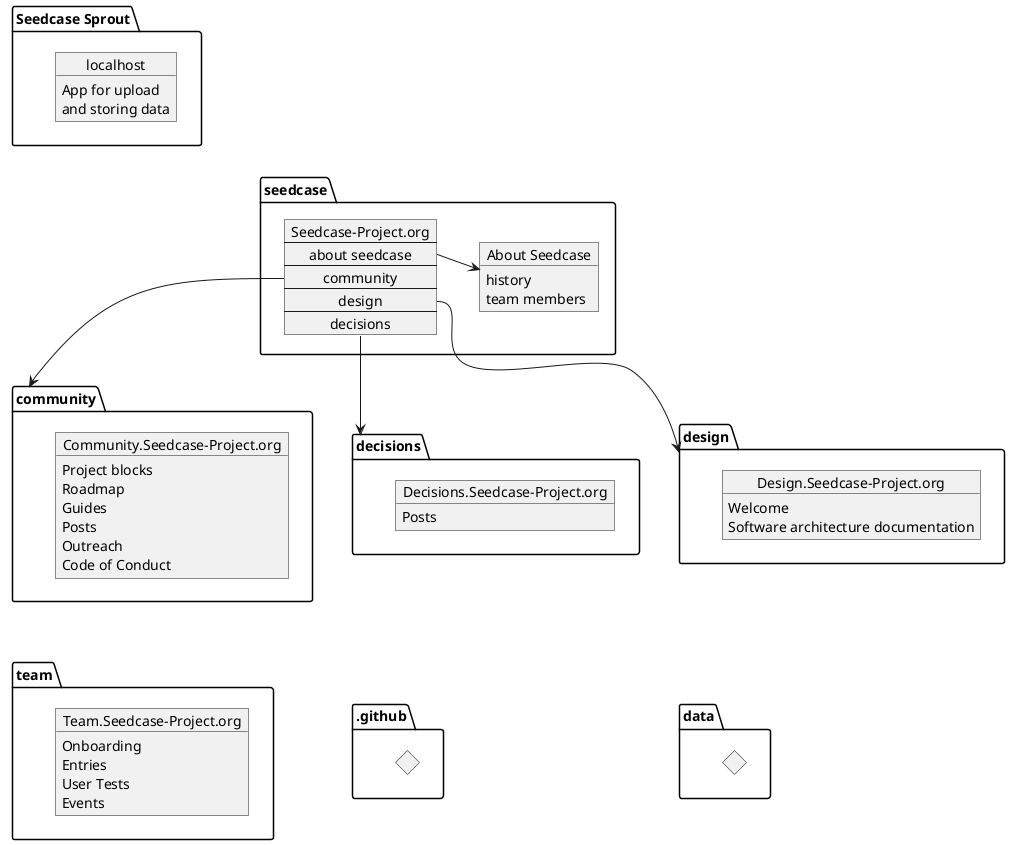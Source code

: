 @startuml Repos-Sites

  package .github as GIT {
      diamond dia1
  }

  package data as DAT {
      diamond dia2
  }

  package community as COM {
      object "Community.Seedcase-Project.org" as CSP {
        Project blocks
        Roadmap
        Guides
        Posts
        Outreach
        Code of Conduct
      }
  }

  package decisions as DEC {
      object "Decisions.Seedcase-Project.org" as DeCP {
        Posts
      }
  }

  package design as DES {
      object "Design.Seedcase-Project.org" as DeSP {
        Welcome
        Software architecture documentation
      }
  }

  package team as TEA {
      object "Team.Seedcase-Project.org" as TSP {
        Onboarding
        Entries
        User Tests
        Events
      }
  }

  package "Seedcase Sprout" as SPROUT {
      object "localhost" as SSP {
        App for upload
        and storing data 
      }
  }

  package seedcase {
      object "About Seedcase" as ABOUT {
        history
        team members 
      }

      map "Seedcase-Project.org" as SP {
        about seedcase *-> ABOUT
        community *--> COM
        design *--> DES
        decisions *--> DEC
      }
  }  

COM -[hidden]--> TEA
DEC -[hidden]--> GIT
DES -[hidden]--> DAT
SPROUT -[hidden]--> COM 

@enduml
